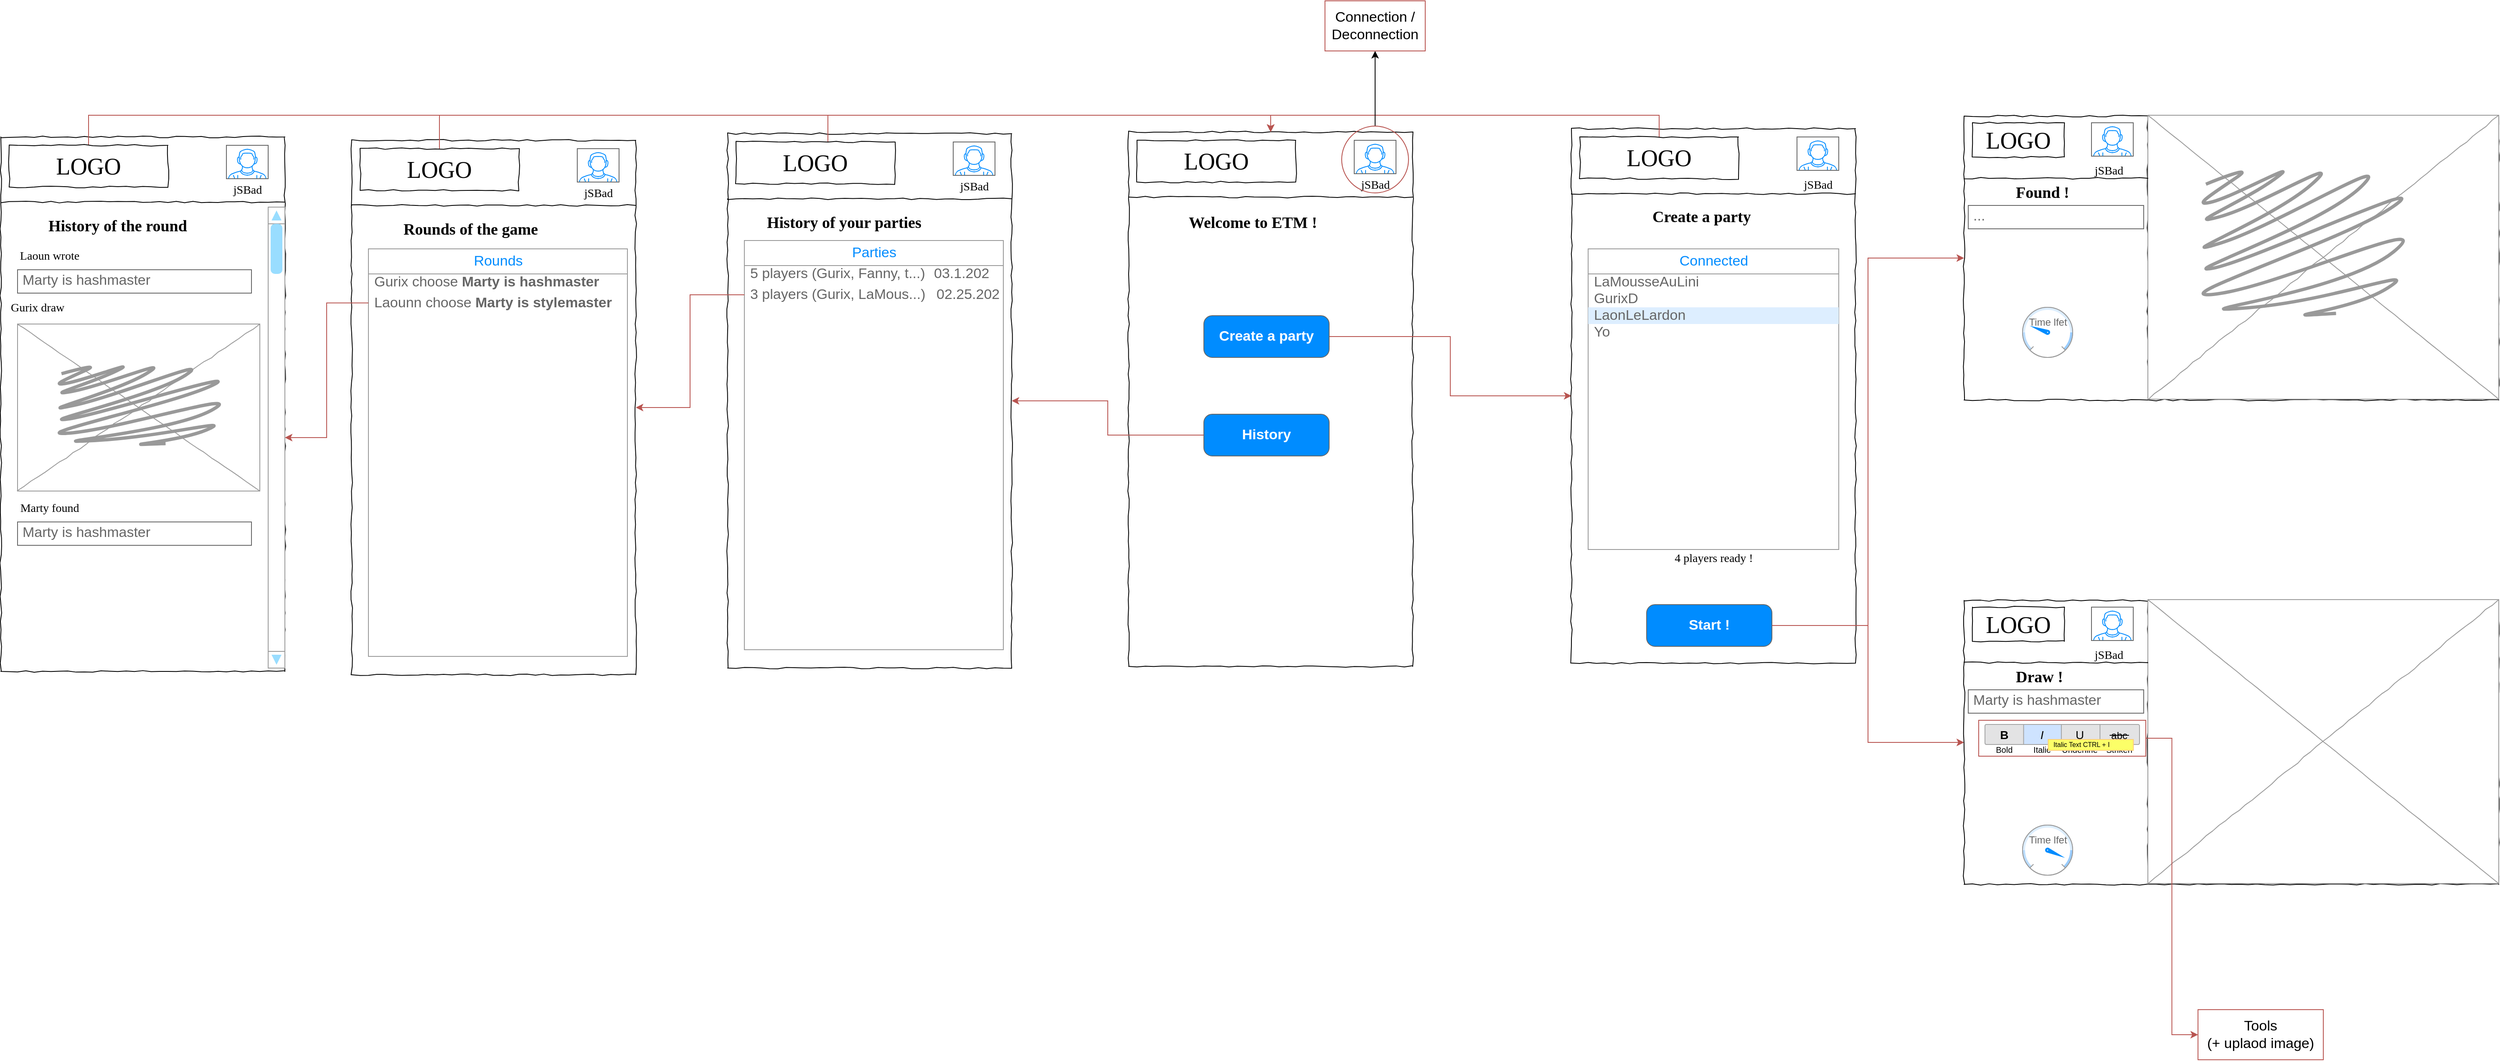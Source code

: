 <mxfile version="14.4.3" type="device"><diagram name="Page-1" id="03018318-947c-dd8e-b7a3-06fadd420f32"><mxGraphModel dx="2822" dy="1241" grid="1" gridSize="10" guides="1" tooltips="1" connect="1" arrows="1" fold="1" page="1" pageScale="1" pageWidth="1100" pageHeight="850" background="#ffffff" math="0" shadow="0"><root><mxCell id="0"/><mxCell id="1" parent="0"/><mxCell id="677b7b8949515195-1" value="" style="whiteSpace=wrap;html=1;rounded=0;shadow=0;labelBackgroundColor=none;strokeColor=#000000;strokeWidth=1;fillColor=none;fontFamily=Verdana;fontSize=12;fontColor=#000000;align=center;comic=1;" parent="1" vertex="1"><mxGeometry x="20" y="20" width="340" height="640" as="geometry"/></mxCell><mxCell id="677b7b8949515195-2" value="LOGO" style="whiteSpace=wrap;html=1;rounded=0;shadow=0;labelBackgroundColor=none;strokeWidth=1;fontFamily=Verdana;fontSize=28;align=center;comic=1;" parent="1" vertex="1"><mxGeometry x="30" y="30" width="190" height="50" as="geometry"/></mxCell><mxCell id="enImAQdlrTV-NBuoVmjM-133" value="" style="line;strokeWidth=1;html=1;rounded=0;shadow=0;labelBackgroundColor=none;fillColor=none;fontFamily=Verdana;fontSize=14;fontColor=#000000;align=center;comic=1;" parent="1" vertex="1"><mxGeometry x="20" y="93" width="340" height="10" as="geometry"/></mxCell><mxCell id="enImAQdlrTV-NBuoVmjM-134" value="" style="verticalLabelPosition=bottom;shadow=0;dashed=0;align=center;html=1;verticalAlign=top;strokeWidth=1;shape=mxgraph.mockup.containers.userMale;strokeColor=#666666;strokeColor2=#008cff;" parent="1" vertex="1"><mxGeometry x="290" y="30" width="50" height="40" as="geometry"/></mxCell><mxCell id="enImAQdlrTV-NBuoVmjM-159" style="edgeStyle=orthogonalEdgeStyle;rounded=0;orthogonalLoop=1;jettySize=auto;html=1;entryX=0;entryY=0.5;entryDx=0;entryDy=0;fillColor=#f8cecc;strokeColor=#b85450;" parent="1" source="enImAQdlrTV-NBuoVmjM-135" target="enImAQdlrTV-NBuoVmjM-139" edge="1"><mxGeometry relative="1" as="geometry"/></mxCell><mxCell id="enImAQdlrTV-NBuoVmjM-135" value="Create a party" style="strokeWidth=1;shadow=0;dashed=0;align=center;html=1;shape=mxgraph.mockup.buttons.button;strokeColor=#666666;fontColor=#ffffff;mainText=;buttonStyle=round;fontSize=17;fontStyle=1;fillColor=#008cff;whiteSpace=wrap;" parent="1" vertex="1"><mxGeometry x="110" y="240" width="150" height="50" as="geometry"/></mxCell><mxCell id="enImAQdlrTV-NBuoVmjM-214" style="edgeStyle=orthogonalEdgeStyle;rounded=0;orthogonalLoop=1;jettySize=auto;html=1;fillColor=#f8cecc;strokeColor=#b85450;" parent="1" source="enImAQdlrTV-NBuoVmjM-136" target="enImAQdlrTV-NBuoVmjM-160" edge="1"><mxGeometry relative="1" as="geometry"/></mxCell><mxCell id="enImAQdlrTV-NBuoVmjM-136" value="History" style="strokeWidth=1;shadow=0;dashed=0;align=center;html=1;shape=mxgraph.mockup.buttons.button;strokeColor=#666666;fontColor=#ffffff;mainText=;buttonStyle=round;fontSize=17;fontStyle=1;fillColor=#008cff;whiteSpace=wrap;" parent="1" vertex="1"><mxGeometry x="110" y="358" width="150" height="50" as="geometry"/></mxCell><mxCell id="enImAQdlrTV-NBuoVmjM-137" value="jSBad" style="text;html=1;points=[];align=center;verticalAlign=top;spacingTop=-4;fontSize=14;fontFamily=Verdana" parent="1" vertex="1"><mxGeometry x="285" y="73" width="60" height="20" as="geometry"/></mxCell><mxCell id="enImAQdlrTV-NBuoVmjM-139" value="" style="whiteSpace=wrap;html=1;rounded=0;shadow=0;labelBackgroundColor=none;strokeColor=#000000;strokeWidth=1;fillColor=none;fontFamily=Verdana;fontSize=12;fontColor=#000000;align=center;comic=1;" parent="1" vertex="1"><mxGeometry x="550" y="16" width="340" height="640" as="geometry"/></mxCell><mxCell id="enImAQdlrTV-NBuoVmjM-195" style="edgeStyle=orthogonalEdgeStyle;rounded=0;orthogonalLoop=1;jettySize=auto;html=1;exitX=0.5;exitY=0;exitDx=0;exitDy=0;entryX=0.5;entryY=0;entryDx=0;entryDy=0;fillColor=#f8cecc;strokeColor=#b85450;" parent="1" source="enImAQdlrTV-NBuoVmjM-140" target="677b7b8949515195-1" edge="1"><mxGeometry relative="1" as="geometry"><Array as="points"><mxPoint x="655"/><mxPoint x="190"/></Array></mxGeometry></mxCell><mxCell id="enImAQdlrTV-NBuoVmjM-140" value="LOGO" style="whiteSpace=wrap;html=1;rounded=0;shadow=0;labelBackgroundColor=none;strokeWidth=1;fontFamily=Verdana;fontSize=28;align=center;comic=1;" parent="1" vertex="1"><mxGeometry x="560" y="26" width="190" height="50" as="geometry"/></mxCell><mxCell id="enImAQdlrTV-NBuoVmjM-141" value="" style="line;strokeWidth=1;html=1;rounded=0;shadow=0;labelBackgroundColor=none;fillColor=none;fontFamily=Verdana;fontSize=14;fontColor=#000000;align=center;comic=1;" parent="1" vertex="1"><mxGeometry x="550" y="89" width="340" height="10" as="geometry"/></mxCell><mxCell id="enImAQdlrTV-NBuoVmjM-142" value="" style="verticalLabelPosition=bottom;shadow=0;dashed=0;align=center;html=1;verticalAlign=top;strokeWidth=1;shape=mxgraph.mockup.containers.userMale;strokeColor=#666666;strokeColor2=#008cff;" parent="1" vertex="1"><mxGeometry x="820" y="26" width="50" height="40" as="geometry"/></mxCell><mxCell id="enImAQdlrTV-NBuoVmjM-143" value="&lt;b&gt;&lt;font style=&quot;font-size: 19px&quot;&gt;Create a party&lt;/font&gt;&lt;/b&gt;" style="text;html=1;points=[];align=left;verticalAlign=top;spacingTop=-4;fontSize=14;fontFamily=Verdana" parent="1" vertex="1"><mxGeometry x="645" y="108" width="150" height="18" as="geometry"/></mxCell><mxCell id="enImAQdlrTV-NBuoVmjM-144" value="" style="strokeWidth=1;shadow=0;dashed=0;align=center;html=1;shape=mxgraph.mockup.forms.rrect;rSize=0;strokeColor=#999999;fillColor=#ffffff;" parent="1" vertex="1"><mxGeometry x="570" y="160" width="300" height="360" as="geometry"/></mxCell><mxCell id="enImAQdlrTV-NBuoVmjM-145" value="Connected" style="strokeWidth=1;shadow=0;dashed=0;align=center;html=1;shape=mxgraph.mockup.forms.rrect;rSize=0;strokeColor=#999999;fontColor=#008cff;fontSize=17;fillColor=#ffffff;resizeWidth=1;" parent="enImAQdlrTV-NBuoVmjM-144" vertex="1"><mxGeometry width="300" height="30" relative="1" as="geometry"/></mxCell><mxCell id="enImAQdlrTV-NBuoVmjM-146" value="LaMousseAuLini" style="strokeWidth=1;shadow=0;dashed=0;align=center;html=1;shape=mxgraph.mockup.forms.anchor;fontSize=17;fontColor=#666666;align=left;spacingLeft=5;resizeWidth=1;" parent="enImAQdlrTV-NBuoVmjM-144" vertex="1"><mxGeometry width="300" height="20" relative="1" as="geometry"><mxPoint y="30" as="offset"/></mxGeometry></mxCell><mxCell id="enImAQdlrTV-NBuoVmjM-147" value="GurixD" style="strokeWidth=1;shadow=0;dashed=0;align=center;html=1;shape=mxgraph.mockup.forms.anchor;fontSize=17;fontColor=#666666;align=left;spacingLeft=5;resizeWidth=1;" parent="enImAQdlrTV-NBuoVmjM-144" vertex="1"><mxGeometry width="300" height="20" relative="1" as="geometry"><mxPoint y="50" as="offset"/></mxGeometry></mxCell><mxCell id="enImAQdlrTV-NBuoVmjM-148" value="LaonLeLardon" style="strokeWidth=1;shadow=0;dashed=0;align=center;html=1;shape=mxgraph.mockup.forms.rrect;rSize=0;fontSize=17;fontColor=#666666;align=left;spacingLeft=5;fillColor=#ddeeff;strokeColor=none;resizeWidth=1;" parent="enImAQdlrTV-NBuoVmjM-144" vertex="1"><mxGeometry width="300" height="20" relative="1" as="geometry"><mxPoint y="70" as="offset"/></mxGeometry></mxCell><mxCell id="enImAQdlrTV-NBuoVmjM-149" value="Yo" style="strokeWidth=1;shadow=0;dashed=0;align=center;html=1;shape=mxgraph.mockup.forms.anchor;fontSize=17;fontColor=#666666;align=left;spacingLeft=5;resizeWidth=1;" parent="enImAQdlrTV-NBuoVmjM-144" vertex="1"><mxGeometry width="300" height="20" relative="1" as="geometry"><mxPoint y="90" as="offset"/></mxGeometry></mxCell><mxCell id="enImAQdlrTV-NBuoVmjM-156" value="&lt;b&gt;&lt;font style=&quot;font-size: 19px&quot;&gt;Welcome to ETM !&lt;/font&gt;&lt;/b&gt;" style="text;html=1;points=[];align=left;verticalAlign=top;spacingTop=-4;fontSize=14;fontFamily=Verdana" parent="1" vertex="1"><mxGeometry x="90" y="115" width="200" height="18" as="geometry"/></mxCell><mxCell id="enImAQdlrTV-NBuoVmjM-237" style="edgeStyle=orthogonalEdgeStyle;rounded=0;orthogonalLoop=1;jettySize=auto;html=1;entryX=0.5;entryY=0;entryDx=0;entryDy=0;fillColor=#f8cecc;strokeColor=#b85450;" parent="1" source="enImAQdlrTV-NBuoVmjM-157" target="enImAQdlrTV-NBuoVmjM-219" edge="1"><mxGeometry relative="1" as="geometry"/></mxCell><mxCell id="enImAQdlrTV-NBuoVmjM-263" style="edgeStyle=orthogonalEdgeStyle;rounded=0;orthogonalLoop=1;jettySize=auto;html=1;entryX=0.5;entryY=0;entryDx=0;entryDy=0;fillColor=#f8cecc;strokeColor=#b85450;" parent="1" source="enImAQdlrTV-NBuoVmjM-157" target="enImAQdlrTV-NBuoVmjM-246" edge="1"><mxGeometry relative="1" as="geometry"/></mxCell><mxCell id="enImAQdlrTV-NBuoVmjM-157" value="Start !" style="strokeWidth=1;shadow=0;dashed=0;align=center;html=1;shape=mxgraph.mockup.buttons.button;strokeColor=#666666;fontColor=#ffffff;mainText=;buttonStyle=round;fontSize=17;fontStyle=1;fillColor=#008cff;whiteSpace=wrap;" parent="1" vertex="1"><mxGeometry x="640" y="586" width="150" height="50" as="geometry"/></mxCell><mxCell id="enImAQdlrTV-NBuoVmjM-158" value="jSBad" style="text;html=1;points=[];align=center;verticalAlign=top;spacingTop=-4;fontSize=14;fontFamily=Verdana" parent="1" vertex="1"><mxGeometry x="815" y="73" width="60" height="20" as="geometry"/></mxCell><mxCell id="enImAQdlrTV-NBuoVmjM-160" value="" style="whiteSpace=wrap;html=1;rounded=0;shadow=0;labelBackgroundColor=none;strokeColor=#000000;strokeWidth=1;fillColor=none;fontFamily=Verdana;fontSize=12;fontColor=#000000;align=center;comic=1;" parent="1" vertex="1"><mxGeometry x="-460" y="22" width="340" height="640" as="geometry"/></mxCell><mxCell id="enImAQdlrTV-NBuoVmjM-168" style="edgeStyle=orthogonalEdgeStyle;rounded=0;orthogonalLoop=1;jettySize=auto;html=1;entryX=0.5;entryY=0;entryDx=0;entryDy=0;fillColor=#f8cecc;strokeColor=#b85450;" parent="1" source="enImAQdlrTV-NBuoVmjM-161" target="677b7b8949515195-1" edge="1"><mxGeometry relative="1" as="geometry"><Array as="points"><mxPoint x="-340"/><mxPoint x="190"/></Array></mxGeometry></mxCell><mxCell id="enImAQdlrTV-NBuoVmjM-161" value="LOGO" style="whiteSpace=wrap;html=1;rounded=0;shadow=0;labelBackgroundColor=none;strokeWidth=1;fontFamily=Verdana;fontSize=28;align=center;comic=1;" parent="1" vertex="1"><mxGeometry x="-450" y="32" width="190" height="50" as="geometry"/></mxCell><mxCell id="enImAQdlrTV-NBuoVmjM-162" value="" style="line;strokeWidth=1;html=1;rounded=0;shadow=0;labelBackgroundColor=none;fillColor=none;fontFamily=Verdana;fontSize=14;fontColor=#000000;align=center;comic=1;" parent="1" vertex="1"><mxGeometry x="-460" y="95" width="340" height="10" as="geometry"/></mxCell><mxCell id="enImAQdlrTV-NBuoVmjM-163" value="" style="verticalLabelPosition=bottom;shadow=0;dashed=0;align=center;html=1;verticalAlign=top;strokeWidth=1;shape=mxgraph.mockup.containers.userMale;strokeColor=#666666;strokeColor2=#008cff;" parent="1" vertex="1"><mxGeometry x="-190" y="32" width="50" height="40" as="geometry"/></mxCell><mxCell id="enImAQdlrTV-NBuoVmjM-166" value="jSBad" style="text;html=1;points=[];align=center;verticalAlign=top;spacingTop=-4;fontSize=14;fontFamily=Verdana" parent="1" vertex="1"><mxGeometry x="-195" y="75" width="60" height="20" as="geometry"/></mxCell><mxCell id="enImAQdlrTV-NBuoVmjM-167" value="&lt;span style=&quot;font-size: 19px&quot;&gt;&lt;b&gt;History of your parties&lt;/b&gt;&lt;/span&gt;" style="text;html=1;points=[];align=left;verticalAlign=top;spacingTop=-4;fontSize=14;fontFamily=Verdana" parent="1" vertex="1"><mxGeometry x="-415" y="115" width="240" height="18" as="geometry"/></mxCell><mxCell id="enImAQdlrTV-NBuoVmjM-169" value="" style="strokeWidth=1;shadow=0;dashed=0;align=center;html=1;shape=mxgraph.mockup.forms.rrect;rSize=0;strokeColor=#999999;fillColor=#ffffff;" parent="1" vertex="1"><mxGeometry x="-440" y="150" width="310" height="490" as="geometry"/></mxCell><mxCell id="enImAQdlrTV-NBuoVmjM-170" value="Parties" style="strokeWidth=1;shadow=0;dashed=0;align=center;html=1;shape=mxgraph.mockup.forms.rrect;rSize=0;strokeColor=#999999;fontColor=#008cff;fontSize=17;fillColor=#ffffff;resizeWidth=1;" parent="enImAQdlrTV-NBuoVmjM-169" vertex="1"><mxGeometry width="310.0" height="30" relative="1" as="geometry"/></mxCell><mxCell id="enImAQdlrTV-NBuoVmjM-171" value="5 players (Gurix, Fanny, t...)" style="strokeWidth=1;shadow=0;dashed=0;align=center;html=1;shape=mxgraph.mockup.forms.anchor;fontSize=17;fontColor=#666666;align=left;spacingLeft=5;resizeWidth=1;" parent="enImAQdlrTV-NBuoVmjM-169" vertex="1"><mxGeometry width="210" height="20" relative="1" as="geometry"><mxPoint y="30" as="offset"/></mxGeometry></mxCell><mxCell id="enImAQdlrTV-NBuoVmjM-175" value="03.1.202" style="strokeWidth=1;shadow=0;dashed=0;align=center;html=1;shape=mxgraph.mockup.forms.anchor;fontSize=17;fontColor=#666666;align=left;spacingLeft=5;resizeWidth=1;" parent="enImAQdlrTV-NBuoVmjM-169" vertex="1"><mxGeometry x="220" y="30" width="90" height="20" as="geometry"/></mxCell><mxCell id="enImAQdlrTV-NBuoVmjM-176" value="3 players (Gurix, LaMous...)" style="strokeWidth=1;shadow=0;dashed=0;align=center;html=1;shape=mxgraph.mockup.forms.anchor;fontSize=17;fontColor=#666666;align=left;spacingLeft=5;resizeWidth=1;" parent="enImAQdlrTV-NBuoVmjM-169" vertex="1"><mxGeometry y="60" width="210" height="10" as="geometry"/></mxCell><mxCell id="enImAQdlrTV-NBuoVmjM-177" value="02.25.202" style="strokeWidth=1;shadow=0;dashed=0;align=center;html=1;shape=mxgraph.mockup.forms.anchor;fontSize=17;fontColor=#666666;align=left;spacingLeft=5;resizeWidth=1;" parent="enImAQdlrTV-NBuoVmjM-169" vertex="1"><mxGeometry x="223" y="60" width="87" height="10" as="geometry"/></mxCell><mxCell id="enImAQdlrTV-NBuoVmjM-178" value="" style="whiteSpace=wrap;html=1;rounded=0;shadow=0;labelBackgroundColor=none;strokeColor=#000000;strokeWidth=1;fillColor=none;fontFamily=Verdana;fontSize=12;fontColor=#000000;align=center;comic=1;" parent="1" vertex="1"><mxGeometry x="-910" y="30" width="340" height="640" as="geometry"/></mxCell><mxCell id="enImAQdlrTV-NBuoVmjM-190" style="edgeStyle=orthogonalEdgeStyle;rounded=0;orthogonalLoop=1;jettySize=auto;html=1;entryX=0.5;entryY=0;entryDx=0;entryDy=0;fillColor=#f8cecc;strokeColor=#b85450;" parent="1" source="enImAQdlrTV-NBuoVmjM-179" target="677b7b8949515195-1" edge="1"><mxGeometry relative="1" as="geometry"><Array as="points"><mxPoint x="-805"/><mxPoint x="190"/></Array></mxGeometry></mxCell><mxCell id="enImAQdlrTV-NBuoVmjM-179" value="LOGO" style="whiteSpace=wrap;html=1;rounded=0;shadow=0;labelBackgroundColor=none;strokeWidth=1;fontFamily=Verdana;fontSize=28;align=center;comic=1;" parent="1" vertex="1"><mxGeometry x="-900" y="40" width="190" height="50" as="geometry"/></mxCell><mxCell id="enImAQdlrTV-NBuoVmjM-180" value="" style="line;strokeWidth=1;html=1;rounded=0;shadow=0;labelBackgroundColor=none;fillColor=none;fontFamily=Verdana;fontSize=14;fontColor=#000000;align=center;comic=1;" parent="1" vertex="1"><mxGeometry x="-910" y="103" width="340" height="10" as="geometry"/></mxCell><mxCell id="enImAQdlrTV-NBuoVmjM-181" value="" style="verticalLabelPosition=bottom;shadow=0;dashed=0;align=center;html=1;verticalAlign=top;strokeWidth=1;shape=mxgraph.mockup.containers.userMale;strokeColor=#666666;strokeColor2=#008cff;" parent="1" vertex="1"><mxGeometry x="-640" y="40" width="50" height="40" as="geometry"/></mxCell><mxCell id="enImAQdlrTV-NBuoVmjM-182" value="jSBad" style="text;html=1;points=[];align=center;verticalAlign=top;spacingTop=-4;fontSize=14;fontFamily=Verdana" parent="1" vertex="1"><mxGeometry x="-645" y="83" width="60" height="20" as="geometry"/></mxCell><mxCell id="enImAQdlrTV-NBuoVmjM-183" value="&lt;span style=&quot;font-size: 19px&quot;&gt;&lt;b&gt;Rounds of the game&amp;nbsp;&lt;/b&gt;&lt;/span&gt;" style="text;html=1;points=[];align=left;verticalAlign=top;spacingTop=-4;fontSize=14;fontFamily=Verdana" parent="1" vertex="1"><mxGeometry x="-850" y="123" width="220" height="18" as="geometry"/></mxCell><mxCell id="enImAQdlrTV-NBuoVmjM-184" value="" style="strokeWidth=1;shadow=0;dashed=0;align=center;html=1;shape=mxgraph.mockup.forms.rrect;rSize=0;strokeColor=#999999;fillColor=#ffffff;" parent="1" vertex="1"><mxGeometry x="-890" y="160" width="310" height="488" as="geometry"/></mxCell><mxCell id="enImAQdlrTV-NBuoVmjM-185" value="Rounds" style="strokeWidth=1;shadow=0;dashed=0;align=center;html=1;shape=mxgraph.mockup.forms.rrect;rSize=0;strokeColor=#999999;fontColor=#008cff;fontSize=17;fillColor=#ffffff;resizeWidth=1;" parent="enImAQdlrTV-NBuoVmjM-184" vertex="1"><mxGeometry width="310.0" height="30" relative="1" as="geometry"/></mxCell><mxCell id="enImAQdlrTV-NBuoVmjM-186" value="Gurix choose &lt;b&gt;Marty is hashmaster&lt;/b&gt;&amp;nbsp;" style="strokeWidth=1;shadow=0;dashed=0;align=center;html=1;shape=mxgraph.mockup.forms.anchor;fontSize=17;fontColor=#666666;align=left;spacingLeft=5;resizeWidth=1;" parent="enImAQdlrTV-NBuoVmjM-184" vertex="1"><mxGeometry width="210" height="20" relative="1" as="geometry"><mxPoint y="30" as="offset"/></mxGeometry></mxCell><mxCell id="enImAQdlrTV-NBuoVmjM-188" value="" style="strokeWidth=1;shadow=0;dashed=0;align=center;html=1;shape=mxgraph.mockup.forms.anchor;fontSize=17;fontColor=#666666;align=left;spacingLeft=5;resizeWidth=1;" parent="enImAQdlrTV-NBuoVmjM-184" vertex="1"><mxGeometry y="59.755" width="210" height="9.959" as="geometry"/></mxCell><mxCell id="enImAQdlrTV-NBuoVmjM-191" value="Laounn choose &lt;b&gt;Marty is stylemaster&lt;/b&gt;" style="strokeWidth=1;shadow=0;dashed=0;align=center;html=1;shape=mxgraph.mockup.forms.anchor;fontSize=17;fontColor=#666666;align=left;spacingLeft=5;resizeWidth=1;" parent="enImAQdlrTV-NBuoVmjM-184" vertex="1"><mxGeometry y="54.73" width="210" height="20" as="geometry"/></mxCell><mxCell id="enImAQdlrTV-NBuoVmjM-192" style="edgeStyle=orthogonalEdgeStyle;rounded=0;orthogonalLoop=1;jettySize=auto;html=1;entryX=1;entryY=0.5;entryDx=0;entryDy=0;fillColor=#f8cecc;strokeColor=#b85450;" parent="1" source="enImAQdlrTV-NBuoVmjM-176" target="enImAQdlrTV-NBuoVmjM-178" edge="1"><mxGeometry relative="1" as="geometry"/></mxCell><mxCell id="enImAQdlrTV-NBuoVmjM-193" value="4 players ready !" style="text;html=1;points=[];align=center;verticalAlign=top;spacingTop=-4;fontSize=14;fontFamily=Verdana" parent="1" vertex="1"><mxGeometry x="662.5" y="520" width="115" height="20" as="geometry"/></mxCell><mxCell id="enImAQdlrTV-NBuoVmjM-196" value="" style="whiteSpace=wrap;html=1;rounded=0;shadow=0;labelBackgroundColor=none;strokeColor=#000000;strokeWidth=1;fillColor=none;fontFamily=Verdana;fontSize=12;fontColor=#000000;align=center;comic=1;" parent="1" vertex="1"><mxGeometry x="-1330" y="26" width="340" height="640" as="geometry"/></mxCell><mxCell id="enImAQdlrTV-NBuoVmjM-207" style="edgeStyle=orthogonalEdgeStyle;rounded=0;orthogonalLoop=1;jettySize=auto;html=1;entryX=0.5;entryY=0;entryDx=0;entryDy=0;fillColor=#f8cecc;strokeColor=#b85450;" parent="1" source="enImAQdlrTV-NBuoVmjM-197" target="677b7b8949515195-1" edge="1"><mxGeometry relative="1" as="geometry"><Array as="points"><mxPoint x="-1225"/><mxPoint x="190"/></Array></mxGeometry></mxCell><mxCell id="enImAQdlrTV-NBuoVmjM-197" value="LOGO" style="whiteSpace=wrap;html=1;rounded=0;shadow=0;labelBackgroundColor=none;strokeWidth=1;fontFamily=Verdana;fontSize=28;align=center;comic=1;" parent="1" vertex="1"><mxGeometry x="-1320" y="36" width="190" height="50" as="geometry"/></mxCell><mxCell id="enImAQdlrTV-NBuoVmjM-198" value="" style="line;strokeWidth=1;html=1;rounded=0;shadow=0;labelBackgroundColor=none;fillColor=none;fontFamily=Verdana;fontSize=14;fontColor=#000000;align=center;comic=1;" parent="1" vertex="1"><mxGeometry x="-1330" y="99" width="340" height="10" as="geometry"/></mxCell><mxCell id="enImAQdlrTV-NBuoVmjM-199" value="" style="verticalLabelPosition=bottom;shadow=0;dashed=0;align=center;html=1;verticalAlign=top;strokeWidth=1;shape=mxgraph.mockup.containers.userMale;strokeColor=#666666;strokeColor2=#008cff;" parent="1" vertex="1"><mxGeometry x="-1060" y="36" width="50" height="40" as="geometry"/></mxCell><mxCell id="enImAQdlrTV-NBuoVmjM-202" value="jSBad" style="text;html=1;points=[];align=center;verticalAlign=top;spacingTop=-4;fontSize=14;fontFamily=Verdana" parent="1" vertex="1"><mxGeometry x="-1065" y="79" width="60" height="20" as="geometry"/></mxCell><mxCell id="enImAQdlrTV-NBuoVmjM-203" value="&lt;span style=&quot;font-size: 19px&quot;&gt;&lt;b&gt;History of the round&lt;/b&gt;&lt;/span&gt;" style="text;html=1;points=[];align=left;verticalAlign=top;spacingTop=-4;fontSize=14;fontFamily=Verdana" parent="1" vertex="1"><mxGeometry x="-1275" y="119" width="230" height="18" as="geometry"/></mxCell><mxCell id="enImAQdlrTV-NBuoVmjM-204" value="" style="verticalLabelPosition=bottom;shadow=0;dashed=0;align=center;html=1;verticalAlign=top;strokeWidth=1;shape=mxgraph.mockup.navigation.scrollBar;strokeColor=#999999;barPos=100;fillColor2=#99ddff;strokeColor2=none;direction=north;" parent="1" vertex="1"><mxGeometry x="-1010" y="110" width="20" height="552" as="geometry"/></mxCell><mxCell id="enImAQdlrTV-NBuoVmjM-206" value="" style="edgeStyle=orthogonalEdgeStyle;rounded=0;orthogonalLoop=1;jettySize=auto;html=1;fillColor=#f8cecc;strokeColor=#b85450;" parent="1" source="enImAQdlrTV-NBuoVmjM-191" target="enImAQdlrTV-NBuoVmjM-204" edge="1"><mxGeometry relative="1" as="geometry"/></mxCell><mxCell id="enImAQdlrTV-NBuoVmjM-208" value="Marty is hashmaster" style="strokeWidth=1;shadow=0;dashed=0;align=center;html=1;shape=mxgraph.mockup.text.textBox;fontColor=#666666;align=left;fontSize=17;spacingLeft=4;spacingTop=-3;strokeColor=#666666;mainText=" parent="1" vertex="1"><mxGeometry x="-1310" y="185" width="280" height="28" as="geometry"/></mxCell><mxCell id="enImAQdlrTV-NBuoVmjM-209" value="Laoun wrote" style="text;html=1;points=[];align=center;verticalAlign=top;spacingTop=-4;fontSize=14;fontFamily=Verdana" parent="1" vertex="1"><mxGeometry x="-1330" y="158" width="115" height="20" as="geometry"/></mxCell><mxCell id="enImAQdlrTV-NBuoVmjM-210" value="Gurix draw" style="text;html=1;points=[];align=left;verticalAlign=top;spacingTop=-4;fontSize=14;fontFamily=Verdana" parent="1" vertex="1"><mxGeometry x="-1320" y="220" width="115" height="20" as="geometry"/></mxCell><mxCell id="enImAQdlrTV-NBuoVmjM-211" value="" style="verticalLabelPosition=bottom;shadow=0;dashed=0;align=center;html=1;verticalAlign=top;strokeWidth=1;shape=mxgraph.mockup.graphics.simpleIcon;strokeColor=#999999;rounded=0;labelBackgroundColor=none;fontFamily=Verdana;fontSize=14;fontColor=#000000;comic=1;" parent="1" vertex="1"><mxGeometry x="-1310" y="250" width="290" height="200" as="geometry"/></mxCell><mxCell id="enImAQdlrTV-NBuoVmjM-212" value="Marty is hashmaster" style="strokeWidth=1;shadow=0;dashed=0;align=center;html=1;shape=mxgraph.mockup.text.textBox;fontColor=#666666;align=left;fontSize=17;spacingLeft=4;spacingTop=-3;strokeColor=#666666;mainText=" parent="1" vertex="1"><mxGeometry x="-1310" y="487" width="280" height="28" as="geometry"/></mxCell><mxCell id="enImAQdlrTV-NBuoVmjM-213" value="Marty found" style="text;html=1;points=[];align=center;verticalAlign=top;spacingTop=-4;fontSize=14;fontFamily=Verdana" parent="1" vertex="1"><mxGeometry x="-1330" y="460" width="115" height="20" as="geometry"/></mxCell><mxCell id="enImAQdlrTV-NBuoVmjM-218" value="" style="edgeStyle=orthogonalEdgeStyle;rounded=0;orthogonalLoop=1;jettySize=auto;html=1;" parent="1" source="enImAQdlrTV-NBuoVmjM-216" target="enImAQdlrTV-NBuoVmjM-217" edge="1"><mxGeometry relative="1" as="geometry"/></mxCell><mxCell id="enImAQdlrTV-NBuoVmjM-216" value="" style="ellipse;whiteSpace=wrap;html=1;aspect=fixed;strokeColor=#b85450;fillColor=none;" parent="1" vertex="1"><mxGeometry x="275" y="13" width="80" height="80" as="geometry"/></mxCell><mxCell id="enImAQdlrTV-NBuoVmjM-217" value="&lt;font style=&quot;font-size: 17px&quot;&gt;Connection /&lt;br&gt;Deconnection&lt;br&gt;&lt;/font&gt;" style="whiteSpace=wrap;html=1;strokeColor=#b85450;fillColor=none;" parent="1" vertex="1"><mxGeometry x="255" y="-137" width="120" height="60" as="geometry"/></mxCell><mxCell id="enImAQdlrTV-NBuoVmjM-219" value="" style="whiteSpace=wrap;html=1;rounded=0;shadow=0;labelBackgroundColor=none;strokeColor=#000000;strokeWidth=1;fillColor=none;fontFamily=Verdana;fontSize=12;fontColor=#000000;align=center;comic=1;rotation=-90;" parent="1" vertex="1"><mxGeometry x="1170" y="431" width="340" height="640" as="geometry"/></mxCell><mxCell id="enImAQdlrTV-NBuoVmjM-220" value="LOGO" style="whiteSpace=wrap;html=1;rounded=0;shadow=0;labelBackgroundColor=none;strokeWidth=1;fontFamily=Verdana;fontSize=28;align=center;comic=1;" parent="1" vertex="1"><mxGeometry x="1030" y="589" width="110" height="41" as="geometry"/></mxCell><mxCell id="enImAQdlrTV-NBuoVmjM-221" value="" style="line;strokeWidth=1;html=1;rounded=0;shadow=0;labelBackgroundColor=none;fillColor=none;fontFamily=Verdana;fontSize=14;fontColor=#000000;align=center;comic=1;rotation=-90;" parent="1" vertex="1"><mxGeometry x="1075" y="745" width="330" height="10" as="geometry"/></mxCell><mxCell id="enImAQdlrTV-NBuoVmjM-222" value="" style="verticalLabelPosition=bottom;shadow=0;dashed=0;align=center;html=1;verticalAlign=top;strokeWidth=1;shape=mxgraph.mockup.containers.userMale;strokeColor=#666666;strokeColor2=#008cff;" parent="1" vertex="1"><mxGeometry x="1172.5" y="589" width="50" height="40" as="geometry"/></mxCell><mxCell id="enImAQdlrTV-NBuoVmjM-223" value="jSBad" style="text;html=1;points=[];align=center;verticalAlign=top;spacingTop=-4;fontSize=14;fontFamily=Verdana" parent="1" vertex="1"><mxGeometry x="1162.5" y="636" width="60" height="20" as="geometry"/></mxCell><mxCell id="enImAQdlrTV-NBuoVmjM-224" value="&lt;span style=&quot;font-size: 19px&quot;&gt;&lt;b&gt;Draw !&lt;/b&gt;&lt;/span&gt;" style="text;html=1;points=[];align=left;verticalAlign=top;spacingTop=-4;fontSize=14;fontFamily=Verdana" parent="1" vertex="1"><mxGeometry x="1080" y="659" width="95" height="20" as="geometry"/></mxCell><mxCell id="enImAQdlrTV-NBuoVmjM-226" value="Marty is hashmaster" style="strokeWidth=1;shadow=0;dashed=0;align=center;html=1;shape=mxgraph.mockup.text.textBox;fontColor=#666666;align=left;fontSize=17;spacingLeft=4;spacingTop=-3;strokeColor=#666666;mainText=" parent="1" vertex="1"><mxGeometry x="1025" y="688" width="210" height="28" as="geometry"/></mxCell><mxCell id="enImAQdlrTV-NBuoVmjM-229" value="" style="verticalLabelPosition=bottom;shadow=0;dashed=0;align=center;html=1;verticalAlign=top;strokeWidth=1;shape=mxgraph.mockup.graphics.simpleIcon;strokeColor=#999999;rounded=0;labelBackgroundColor=none;fontFamily=Verdana;fontSize=14;fontColor=#000000;comic=1;" parent="1" vertex="1"><mxGeometry x="1240" y="580" width="420" height="340" as="geometry"/></mxCell><mxCell id="enImAQdlrTV-NBuoVmjM-232" value="" style="verticalLabelPosition=bottom;shadow=0;dashed=0;align=center;html=1;verticalAlign=top;strokeWidth=1;shape=mxgraph.mockup.menus_and_buttons.font_style_selector_3;fillColor=none;" parent="1" vertex="1"><mxGeometry x="1045" y="729.5" width="185" height="38" as="geometry"/></mxCell><mxCell id="enImAQdlrTV-NBuoVmjM-236" style="edgeStyle=orthogonalEdgeStyle;rounded=0;orthogonalLoop=1;jettySize=auto;html=1;entryX=0;entryY=0.5;entryDx=0;entryDy=0;fillColor=#f8cecc;strokeColor=#b85450;" parent="1" source="enImAQdlrTV-NBuoVmjM-233" target="enImAQdlrTV-NBuoVmjM-235" edge="1"><mxGeometry relative="1" as="geometry"/></mxCell><mxCell id="enImAQdlrTV-NBuoVmjM-233" value="" style="rounded=0;whiteSpace=wrap;html=1;strokeColor=#b85450;fillColor=none;" parent="1" vertex="1"><mxGeometry x="1037.5" y="724.5" width="200" height="43" as="geometry"/></mxCell><mxCell id="enImAQdlrTV-NBuoVmjM-235" value="&lt;font style=&quot;font-size: 17px&quot;&gt;Tools&lt;br&gt;(+ uplaod image)&lt;br&gt;&lt;/font&gt;" style="whiteSpace=wrap;html=1;strokeColor=#b85450;fillColor=none;" parent="1" vertex="1"><mxGeometry x="1300" y="1071" width="150" height="60" as="geometry"/></mxCell><mxCell id="enImAQdlrTV-NBuoVmjM-241" value="" style="verticalLabelPosition=bottom;shadow=0;dashed=0;align=center;html=1;verticalAlign=top;strokeWidth=1;shape=mxgraph.mockup.graphics.gauge;fillColor=#ffffff;strokeColor=#999999;gaugePos=92.222;scaleColors=#bbddff,#ddeeff,#99ccff;gaugeLabels=,,;needleColor=#008cff;" parent="1" vertex="1"><mxGeometry x="1090" y="850" width="60" height="60" as="geometry"/></mxCell><mxCell id="enImAQdlrTV-NBuoVmjM-242" value="Time lfet" style="strokeWidth=1;shadow=0;dashed=0;align=center;html=1;shape=mxgraph.mockup.graphics.anchor;fontColor=#666666;" parent="enImAQdlrTV-NBuoVmjM-241" vertex="1"><mxGeometry x="15" y="12" width="30" height="12" as="geometry"/></mxCell><mxCell id="enImAQdlrTV-NBuoVmjM-243" value="" style="strokeWidth=1;shadow=0;dashed=0;align=center;html=1;shape=mxgraph.mockup.graphics.anchor;align=left;fontColor=#666666;" parent="enImAQdlrTV-NBuoVmjM-241" vertex="1"><mxGeometry x="12" y="45" width="30" height="15" as="geometry"/></mxCell><mxCell id="enImAQdlrTV-NBuoVmjM-244" value="" style="strokeWidth=1;shadow=0;dashed=0;align=center;html=1;shape=mxgraph.mockup.graphics.anchor;align=right;fontColor=#666666;" parent="enImAQdlrTV-NBuoVmjM-241" vertex="1"><mxGeometry x="18" y="45" width="30" height="12" as="geometry"/></mxCell><mxCell id="enImAQdlrTV-NBuoVmjM-245" value="" style="line;strokeWidth=1;html=1;rounded=0;shadow=0;labelBackgroundColor=none;fillColor=none;fontFamily=Verdana;fontSize=14;fontColor=#000000;align=center;comic=1;rotation=0;" parent="1" vertex="1"><mxGeometry x="1020" y="590" width="220" height="131" as="geometry"/></mxCell><mxCell id="enImAQdlrTV-NBuoVmjM-246" value="" style="whiteSpace=wrap;html=1;rounded=0;shadow=0;labelBackgroundColor=none;strokeColor=#000000;strokeWidth=1;fillColor=none;fontFamily=Verdana;fontSize=12;fontColor=#000000;align=center;comic=1;rotation=-90;" parent="1" vertex="1"><mxGeometry x="1170" y="-149" width="340" height="640" as="geometry"/></mxCell><mxCell id="enImAQdlrTV-NBuoVmjM-247" value="LOGO" style="whiteSpace=wrap;html=1;rounded=0;shadow=0;labelBackgroundColor=none;strokeWidth=1;fontFamily=Verdana;fontSize=28;align=center;comic=1;" parent="1" vertex="1"><mxGeometry x="1030" y="9" width="110" height="41" as="geometry"/></mxCell><mxCell id="enImAQdlrTV-NBuoVmjM-248" value="" style="line;strokeWidth=1;html=1;rounded=0;shadow=0;labelBackgroundColor=none;fillColor=none;fontFamily=Verdana;fontSize=14;fontColor=#000000;align=center;comic=1;rotation=-90;" parent="1" vertex="1"><mxGeometry x="1075" y="165" width="330" height="10" as="geometry"/></mxCell><mxCell id="enImAQdlrTV-NBuoVmjM-249" value="" style="verticalLabelPosition=bottom;shadow=0;dashed=0;align=center;html=1;verticalAlign=top;strokeWidth=1;shape=mxgraph.mockup.containers.userMale;strokeColor=#666666;strokeColor2=#008cff;" parent="1" vertex="1"><mxGeometry x="1172.5" y="9" width="50" height="40" as="geometry"/></mxCell><mxCell id="enImAQdlrTV-NBuoVmjM-250" value="jSBad" style="text;html=1;points=[];align=center;verticalAlign=top;spacingTop=-4;fontSize=14;fontFamily=Verdana" parent="1" vertex="1"><mxGeometry x="1162.5" y="56" width="60" height="20" as="geometry"/></mxCell><mxCell id="enImAQdlrTV-NBuoVmjM-251" value="&lt;span style=&quot;font-size: 19px&quot;&gt;&lt;b&gt;Found !&lt;/b&gt;&lt;/span&gt;" style="text;html=1;points=[];align=left;verticalAlign=top;spacingTop=-4;fontSize=14;fontFamily=Verdana" parent="1" vertex="1"><mxGeometry x="1080" y="79" width="95" height="20" as="geometry"/></mxCell><mxCell id="enImAQdlrTV-NBuoVmjM-252" value="..." style="strokeWidth=1;shadow=0;dashed=0;align=center;html=1;shape=mxgraph.mockup.text.textBox;fontColor=#666666;align=left;fontSize=17;spacingLeft=4;spacingTop=-3;strokeColor=#666666;mainText=" parent="1" vertex="1"><mxGeometry x="1025" y="108" width="210" height="28" as="geometry"/></mxCell><mxCell id="enImAQdlrTV-NBuoVmjM-253" value="" style="verticalLabelPosition=bottom;shadow=0;dashed=0;align=center;html=1;verticalAlign=top;strokeWidth=1;shape=mxgraph.mockup.graphics.simpleIcon;strokeColor=#999999;rounded=0;labelBackgroundColor=none;fontFamily=Verdana;fontSize=14;fontColor=#000000;comic=1;" parent="1" vertex="1"><mxGeometry x="1240" width="420" height="340" as="geometry"/></mxCell><mxCell id="enImAQdlrTV-NBuoVmjM-256" value="" style="verticalLabelPosition=bottom;shadow=0;dashed=0;align=center;html=1;verticalAlign=top;strokeWidth=1;shape=mxgraph.mockup.graphics.gauge;fillColor=#ffffff;strokeColor=#999999;gaugePos=24.166;scaleColors=#bbddff,#ddeeff,#99ccff;gaugeLabels=,,;needleColor=#008cff;" parent="1" vertex="1"><mxGeometry x="1090" y="230" width="60" height="60" as="geometry"/></mxCell><mxCell id="enImAQdlrTV-NBuoVmjM-257" value="Time lfet" style="strokeWidth=1;shadow=0;dashed=0;align=center;html=1;shape=mxgraph.mockup.graphics.anchor;fontColor=#666666;" parent="enImAQdlrTV-NBuoVmjM-256" vertex="1"><mxGeometry x="15" y="12" width="30" height="12" as="geometry"/></mxCell><mxCell id="enImAQdlrTV-NBuoVmjM-258" value="" style="strokeWidth=1;shadow=0;dashed=0;align=center;html=1;shape=mxgraph.mockup.graphics.anchor;align=left;fontColor=#666666;" parent="enImAQdlrTV-NBuoVmjM-256" vertex="1"><mxGeometry x="12" y="45" width="30" height="15" as="geometry"/></mxCell><mxCell id="enImAQdlrTV-NBuoVmjM-259" value="" style="strokeWidth=1;shadow=0;dashed=0;align=center;html=1;shape=mxgraph.mockup.graphics.anchor;align=right;fontColor=#666666;" parent="enImAQdlrTV-NBuoVmjM-256" vertex="1"><mxGeometry x="18" y="45" width="30" height="12" as="geometry"/></mxCell><mxCell id="enImAQdlrTV-NBuoVmjM-260" value="" style="line;strokeWidth=1;html=1;rounded=0;shadow=0;labelBackgroundColor=none;fillColor=none;fontFamily=Verdana;fontSize=14;fontColor=#000000;align=center;comic=1;rotation=0;" parent="1" vertex="1"><mxGeometry x="1020" y="10" width="220" height="131" as="geometry"/></mxCell><mxCell id="enImAQdlrTV-NBuoVmjM-261" value="" style="shape=mxgraph.mockup.markup.scratchOut;shadow=0;dashed=0;html=1;strokeColor=#999999;strokeWidth=4;fillColor=none;" parent="1" vertex="1"><mxGeometry x="1300" y="65" width="250" height="185" as="geometry"/></mxCell><mxCell id="enImAQdlrTV-NBuoVmjM-262" value="" style="shape=mxgraph.mockup.markup.scratchOut;shadow=0;dashed=0;html=1;strokeColor=#999999;strokeWidth=4;fillColor=none;" parent="1" vertex="1"><mxGeometry x="-1265" y="300" width="200" height="100" as="geometry"/></mxCell></root></mxGraphModel></diagram></mxfile>
